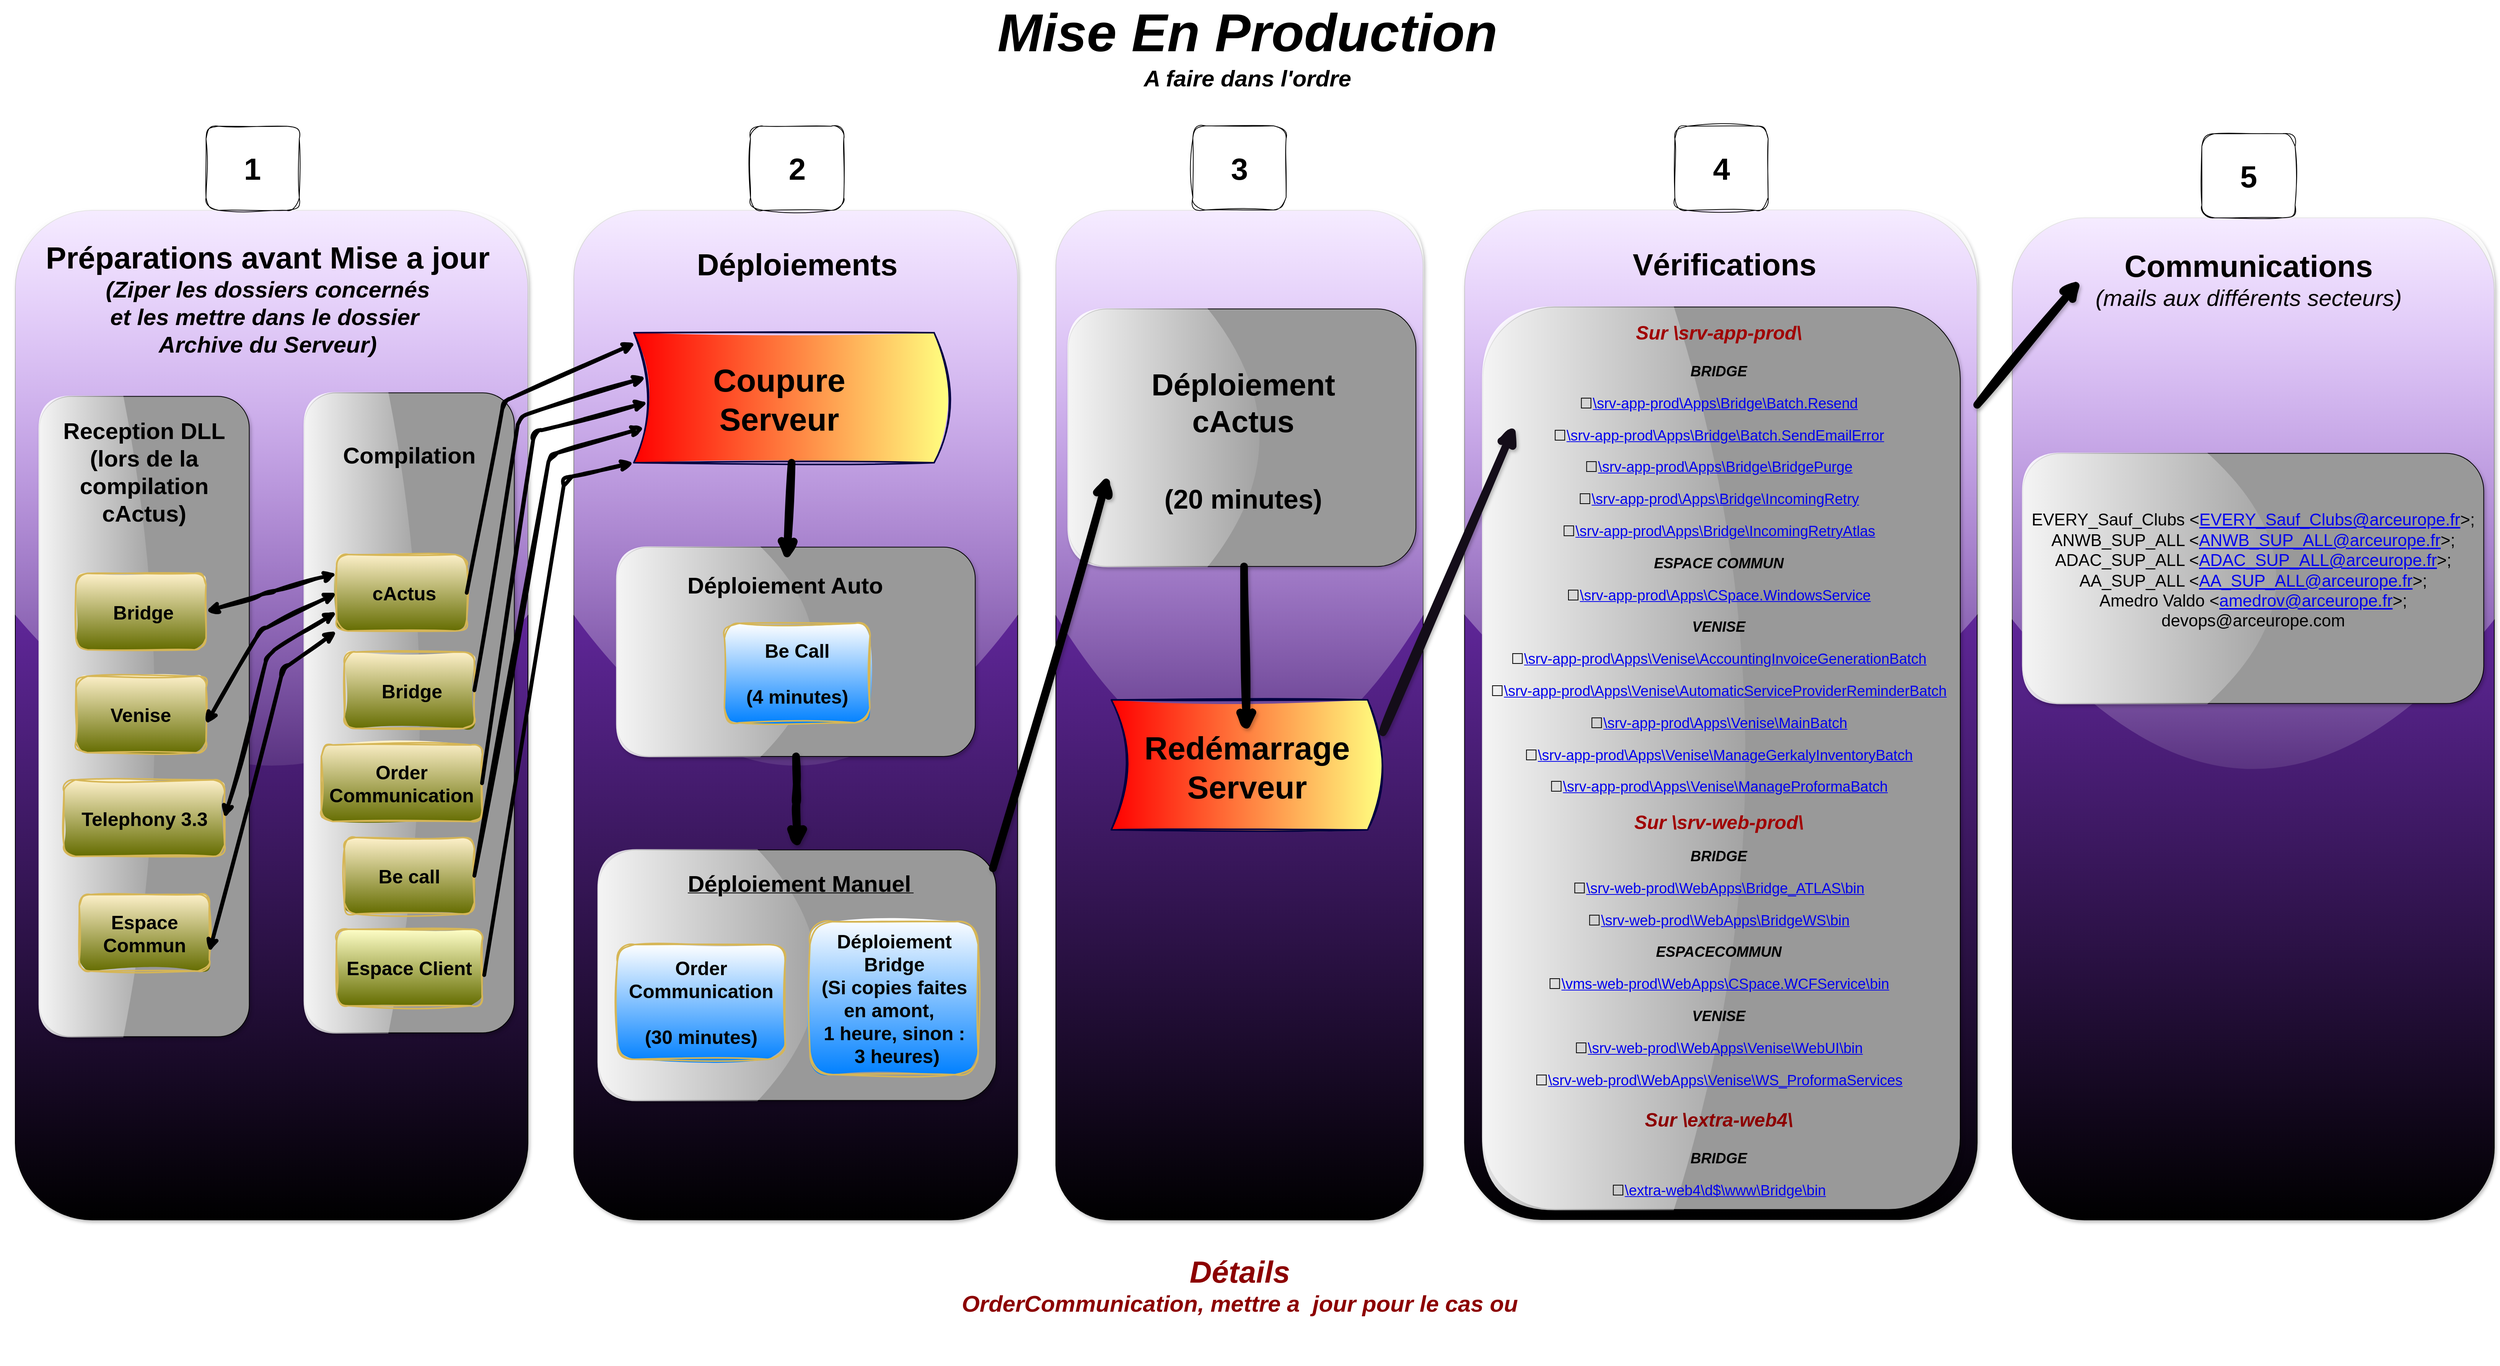 <mxfile version="21.8.0" type="github">
  <diagram name="Page-1" id="7k1aj2y8sR3ZM2Jb246o">
    <mxGraphModel dx="4014" dy="2682" grid="1" gridSize="10" guides="1" tooltips="1" connect="1" arrows="1" fold="1" page="1" pageScale="1" pageWidth="827" pageHeight="1169" background="#ffffff" math="0" shadow="0">
      <root>
        <mxCell id="0" />
        <mxCell id="1" parent="0" />
        <mxCell id="D4PAs6iwr3IipX_CCxTV-12" value="" style="rounded=1;whiteSpace=wrap;html=1;glass=1;shadow=1;fillColor=#9f40ff;fillStyle=auto;gradientColor=default;" parent="1" vertex="1">
          <mxGeometry x="870" y="-120" width="480" height="1320" as="geometry" />
        </mxCell>
        <mxCell id="R8f2JgNvHEQ_gIDhfDC0-46" value="" style="rounded=1;whiteSpace=wrap;html=1;glass=1;shadow=1;fillColor=#9f40ff;fillStyle=auto;gradientColor=default;" parent="1" vertex="1">
          <mxGeometry x="2120" y="-110.23" width="630" height="1310.23" as="geometry" />
        </mxCell>
        <mxCell id="R8f2JgNvHEQ_gIDhfDC0-31" value="" style="rounded=1;whiteSpace=wrap;html=1;glass=1;shadow=1;fillColor=#9f40ff;fillStyle=auto;gradientColor=default;" parent="1" vertex="1">
          <mxGeometry x="240" y="-120" width="580" height="1320" as="geometry" />
        </mxCell>
        <mxCell id="R8f2JgNvHEQ_gIDhfDC0-28" value="" style="rounded=1;whiteSpace=wrap;html=1;glass=1;shadow=1;fillColor=#9f40ff;fillStyle=auto;gradientColor=default;" parent="1" vertex="1">
          <mxGeometry x="-490" y="-120" width="670" height="1320" as="geometry" />
        </mxCell>
        <mxCell id="R8f2JgNvHEQ_gIDhfDC0-17" value="" style="rounded=1;whiteSpace=wrap;html=1;rotation=-90;fillColor=#999999;shadow=1;glass=1;" parent="1" vertex="1">
          <mxGeometry x="368.11" y="620" width="327.52" height="520" as="geometry" />
        </mxCell>
        <mxCell id="R8f2JgNvHEQ_gIDhfDC0-15" value="" style="rounded=1;whiteSpace=wrap;html=1;rotation=-90;fillColor=#999999;shadow=1;glass=1;" parent="1" vertex="1">
          <mxGeometry x="393.64" y="222.99" width="273.55" height="468.35" as="geometry" />
        </mxCell>
        <mxCell id="R8f2JgNvHEQ_gIDhfDC0-8" value="" style="rounded=1;whiteSpace=wrap;html=1;rotation=-90;fillColor=#999999;shadow=1;glass=1;" parent="1" vertex="1">
          <mxGeometry x="-740" y="404.64" width="837.18" height="274.38" as="geometry" />
        </mxCell>
        <mxCell id="R8f2JgNvHEQ_gIDhfDC0-7" value="" style="rounded=1;whiteSpace=wrap;html=1;rotation=-90;fillColor=#999999;shadow=1;glass=1;" parent="1" vertex="1">
          <mxGeometry x="-393.4" y="399.81" width="836.8" height="274.38" as="geometry" />
        </mxCell>
        <mxCell id="wenwSTG3TXSl4FGpa-59-1" value="&lt;div style=&quot;font-size: 25px;&quot;&gt;&lt;font style=&quot;font-size: 25px;&quot;&gt;&lt;b&gt;&amp;nbsp;Bridge&lt;/b&gt;&lt;b&gt;&lt;font style=&quot;font-size: 25px;&quot;&gt;&lt;br&gt;&lt;/font&gt;&lt;/b&gt;&lt;/font&gt;&lt;/div&gt;" style="rounded=1;whiteSpace=wrap;html=1;fillColor=#fff2cc;strokeColor=#d6b656;gradientColor=#646c00;sketch=1;curveFitting=1;jiggle=2;shadow=0;strokeWidth=2;" parent="1" vertex="1">
          <mxGeometry x="-60" y="457.5" width="170" height="100" as="geometry" />
        </mxCell>
        <mxCell id="wenwSTG3TXSl4FGpa-59-3" value="&lt;div style=&quot;font-size: 21px;&quot;&gt;&lt;font size=&quot;1&quot;&gt;&lt;b&gt;&lt;font style=&quot;font-size: 25px;&quot;&gt;&amp;nbsp;cActus&lt;/font&gt;&lt;/b&gt;&lt;/font&gt;&lt;/div&gt;" style="rounded=1;whiteSpace=wrap;html=1;fillColor=#fff2cc;strokeColor=#d6b656;gradientColor=#646c00;sketch=1;curveFitting=1;jiggle=2;shadow=0;strokeWidth=2;" parent="1" vertex="1">
          <mxGeometry x="-70" y="330" width="170" height="100" as="geometry" />
        </mxCell>
        <mxCell id="wenwSTG3TXSl4FGpa-59-4" value="" style="endArrow=classic;html=1;rounded=1;exitX=1;exitY=0.5;exitDx=0;exitDy=0;entryX=0.962;entryY=0.658;entryDx=0;entryDy=0;sketch=1;curveFitting=1;jiggle=2;shadow=0;strokeWidth=5;entryPerimeter=0;" parent="1" source="wenwSTG3TXSl4FGpa-59-1" target="wenwSTG3TXSl4FGpa-59-17" edge="1">
          <mxGeometry width="50" height="50" relative="1" as="geometry">
            <mxPoint x="248.38" y="670" as="sourcePoint" />
            <mxPoint x="186.36" y="574.98" as="targetPoint" />
            <Array as="points">
              <mxPoint x="168.38" y="150" />
            </Array>
          </mxGeometry>
        </mxCell>
        <mxCell id="wenwSTG3TXSl4FGpa-59-5" value="" style="endArrow=classic;html=1;rounded=1;exitX=1;exitY=0.5;exitDx=0;exitDy=0;entryX=0.995;entryY=0.921;entryDx=0;entryDy=0;sketch=1;curveFitting=1;jiggle=2;shadow=0;strokeWidth=5;entryPerimeter=0;" parent="1" source="wenwSTG3TXSl4FGpa-59-3" target="wenwSTG3TXSl4FGpa-59-17" edge="1">
          <mxGeometry width="50" height="50" relative="1" as="geometry">
            <mxPoint x="128.38" y="540" as="sourcePoint" />
            <mxPoint x="187.38" y="595.0" as="targetPoint" />
            <Array as="points">
              <mxPoint x="148.38" y="130" />
            </Array>
          </mxGeometry>
        </mxCell>
        <mxCell id="wenwSTG3TXSl4FGpa-59-7" value="&lt;div style=&quot;font-size: 25px;&quot;&gt;&lt;font style=&quot;font-size: 25px;&quot;&gt;&lt;b&gt;Order Communication&lt;/b&gt; &lt;br&gt;&lt;/font&gt;&lt;/div&gt;" style="rounded=1;whiteSpace=wrap;html=1;fillColor=#fff2cc;strokeColor=#d6b656;gradientColor=#646c00;sketch=1;curveFitting=1;jiggle=2;shadow=0;strokeWidth=2;" parent="1" vertex="1">
          <mxGeometry x="-90" y="579.02" width="210" height="100" as="geometry" />
        </mxCell>
        <mxCell id="wenwSTG3TXSl4FGpa-59-8" value="" style="endArrow=classic;html=1;rounded=1;exitX=1;exitY=0.5;exitDx=0;exitDy=0;entryX=0.956;entryY=0.464;entryDx=0;entryDy=0;sketch=1;curveFitting=1;jiggle=2;shadow=0;strokeWidth=5;entryPerimeter=0;" parent="1" source="wenwSTG3TXSl4FGpa-59-7" target="wenwSTG3TXSl4FGpa-59-17" edge="1">
          <mxGeometry width="50" height="50" relative="1" as="geometry">
            <mxPoint x="48.38" y="650" as="sourcePoint" />
            <mxPoint x="187.38" y="630.0" as="targetPoint" />
            <Array as="points">
              <mxPoint x="188.38" y="170" />
            </Array>
          </mxGeometry>
        </mxCell>
        <mxCell id="wenwSTG3TXSl4FGpa-59-9" value="&lt;div style=&quot;font-size: 25px;&quot;&gt;&lt;font style=&quot;font-size: 25px;&quot;&gt;&lt;b&gt;Be call&lt;/b&gt;&lt;br&gt;&lt;/font&gt;&lt;/div&gt;" style="rounded=1;whiteSpace=wrap;html=1;fillColor=#fff2cc;strokeColor=#d6b656;gradientColor=#646c00;sketch=1;curveFitting=1;jiggle=2;shadow=0;strokeWidth=2;" parent="1" vertex="1">
          <mxGeometry x="-60" y="700" width="170" height="100" as="geometry" />
        </mxCell>
        <mxCell id="wenwSTG3TXSl4FGpa-59-10" value="" style="endArrow=classic;html=1;rounded=1;exitX=1;exitY=0.5;exitDx=0;exitDy=0;entryX=0.967;entryY=0.27;entryDx=0;entryDy=0;sketch=1;curveFitting=1;jiggle=2;shadow=0;strokeWidth=5;entryPerimeter=0;" parent="1" source="wenwSTG3TXSl4FGpa-59-9" target="wenwSTG3TXSl4FGpa-59-17" edge="1">
          <mxGeometry width="50" height="50" relative="1" as="geometry">
            <mxPoint x="48.38" y="700" as="sourcePoint" />
            <mxPoint x="188.4" y="657.02" as="targetPoint" />
            <Array as="points">
              <mxPoint x="208.38" y="200" />
            </Array>
          </mxGeometry>
        </mxCell>
        <mxCell id="wenwSTG3TXSl4FGpa-59-11" value="&lt;div style=&quot;font-size: 21px;&quot;&gt;&lt;font size=&quot;1&quot;&gt;&lt;b style=&quot;font-size: 25px;&quot;&gt;Telephony 3.3&lt;/b&gt;&lt;/font&gt;&lt;/div&gt;" style="rounded=1;whiteSpace=wrap;html=1;fillColor=#fff2cc;strokeColor=#d6b656;gradientColor=#646c00;sketch=1;curveFitting=1;jiggle=2;shadow=0;strokeWidth=2;" parent="1" vertex="1">
          <mxGeometry x="-426.41" y="624.64" width="210" height="100" as="geometry" />
        </mxCell>
        <mxCell id="wenwSTG3TXSl4FGpa-59-13" value="" style="endArrow=classic;startArrow=classic;html=1;rounded=1;exitX=0;exitY=0.75;exitDx=0;exitDy=0;entryX=1;entryY=0.5;entryDx=0;entryDy=0;sketch=1;curveFitting=1;jiggle=2;shadow=0;strokeWidth=5;" parent="1" source="wenwSTG3TXSl4FGpa-59-3" target="wenwSTG3TXSl4FGpa-59-11" edge="1">
          <mxGeometry width="50" height="50" relative="1" as="geometry">
            <mxPoint x="430" y="600" as="sourcePoint" />
            <mxPoint x="480" y="550" as="targetPoint" />
            <Array as="points">
              <mxPoint x="-160" y="460" />
            </Array>
          </mxGeometry>
        </mxCell>
        <mxCell id="wenwSTG3TXSl4FGpa-59-14" value="&lt;div style=&quot;font-size: 21px;&quot;&gt;&lt;font size=&quot;1&quot;&gt;&lt;b style=&quot;font-size: 25px;&quot;&gt;Venise&lt;/b&gt;&lt;/font&gt;&lt;/div&gt;" style="rounded=1;whiteSpace=wrap;html=1;fillColor=#fff2cc;strokeColor=#d6b656;gradientColor=#646c00;sketch=1;curveFitting=1;jiggle=2;shadow=0;strokeWidth=2;" parent="1" vertex="1">
          <mxGeometry x="-410.71" y="489.14" width="170" height="100" as="geometry" />
        </mxCell>
        <mxCell id="wenwSTG3TXSl4FGpa-59-17" value="" style="shape=dataStorage;whiteSpace=wrap;html=1;fixedSize=1;rotation=-180;gradientColor=#ff0000;fillColor=#ffff80;gradientDirection=east;sketch=1;curveFitting=1;jiggle=2;shadow=0;strokeWidth=2;strokeColor=#000040;rounded=1;" parent="1" vertex="1">
          <mxGeometry x="318.38" y="40" width="412.5" height="170" as="geometry" />
        </mxCell>
        <mxCell id="wenwSTG3TXSl4FGpa-59-18" value="&lt;font style=&quot;font-size: 42px;&quot;&gt;&lt;br&gt;&lt;b&gt;&lt;font style=&quot;font-size: 42px;&quot;&gt;Coupure Serveur&lt;/font&gt;&lt;/b&gt;&lt;br&gt;&lt;br&gt;&lt;/font&gt;" style="text;html=1;strokeColor=none;fillColor=none;align=center;verticalAlign=middle;whiteSpace=wrap;rounded=1;" parent="1" vertex="1">
          <mxGeometry x="418.38" y="85" width="180.62" height="85" as="geometry" />
        </mxCell>
        <mxCell id="R8f2JgNvHEQ_gIDhfDC0-3" value="&lt;font size=&quot;1&quot;&gt;&lt;b style=&quot;font-size: 30px;&quot;&gt;Compilation&lt;/b&gt;&lt;/font&gt;" style="text;html=1;strokeColor=none;fillColor=none;align=center;verticalAlign=middle;whiteSpace=wrap;rounded=1;" parent="1" vertex="1">
          <mxGeometry x="-90" y="170" width="230" height="60" as="geometry" />
        </mxCell>
        <mxCell id="R8f2JgNvHEQ_gIDhfDC0-9" value="&lt;font style=&quot;font-size: 30px;&quot;&gt;&lt;b&gt;Reception DLL (lors de la compilation cActus)&lt;/b&gt;&lt;font style=&quot;font-size: 30px;&quot;&gt;&lt;b&gt;&lt;br&gt;&lt;/b&gt;&lt;/font&gt;&lt;/font&gt;" style="text;html=1;strokeColor=none;fillColor=none;align=center;verticalAlign=middle;whiteSpace=wrap;rounded=1;" parent="1" vertex="1">
          <mxGeometry x="-430.71" y="154.64" width="218.59" height="135" as="geometry" />
        </mxCell>
        <mxCell id="R8f2JgNvHEQ_gIDhfDC0-10" value="" style="endArrow=classic;startArrow=classic;html=1;rounded=1;entryX=0.998;entryY=0.627;entryDx=0;entryDy=0;sketch=1;curveFitting=1;jiggle=2;shadow=0;strokeWidth=5;entryPerimeter=0;exitX=0;exitY=0.5;exitDx=0;exitDy=0;" parent="1" source="wenwSTG3TXSl4FGpa-59-3" target="wenwSTG3TXSl4FGpa-59-14" edge="1">
          <mxGeometry width="50" height="50" relative="1" as="geometry">
            <mxPoint x="-50" y="580" as="sourcePoint" />
            <mxPoint x="-320" y="680" as="targetPoint" />
            <Array as="points">
              <mxPoint x="-170" y="430" />
            </Array>
          </mxGeometry>
        </mxCell>
        <mxCell id="R8f2JgNvHEQ_gIDhfDC0-12" value="&lt;div style=&quot;font-size: 25px;&quot;&gt;&lt;font style=&quot;font-size: 25px;&quot;&gt;&lt;b&gt;&lt;font style=&quot;font-size: 25px;&quot;&gt;Espace Client &lt;/font&gt;&lt;/b&gt;&lt;br&gt;&lt;/font&gt;&lt;/div&gt;" style="rounded=1;whiteSpace=wrap;html=1;fillColor=#ffffc8;strokeColor=#d6b656;gradientColor=#646c00;sketch=1;curveFitting=1;jiggle=2;shadow=0;strokeWidth=2;" parent="1" vertex="1">
          <mxGeometry x="-70" y="820" width="190" height="100" as="geometry" />
        </mxCell>
        <mxCell id="R8f2JgNvHEQ_gIDhfDC0-13" value="" style="endArrow=classic;html=1;rounded=1;exitX=1.015;exitY=0.599;exitDx=0;exitDy=0;entryX=1;entryY=0;entryDx=0;entryDy=0;sketch=1;curveFitting=1;jiggle=2;shadow=0;strokeWidth=5;exitPerimeter=0;" parent="1" source="R8f2JgNvHEQ_gIDhfDC0-12" target="wenwSTG3TXSl4FGpa-59-17" edge="1">
          <mxGeometry width="50" height="50" relative="1" as="geometry">
            <mxPoint x="48.38" y="760" as="sourcePoint" />
            <mxPoint x="186.38" y="688" as="targetPoint" />
            <Array as="points">
              <mxPoint x="228.38" y="230" />
            </Array>
          </mxGeometry>
        </mxCell>
        <mxCell id="D4PAs6iwr3IipX_CCxTV-26" style="edgeStyle=orthogonalEdgeStyle;orthogonalLoop=1;jettySize=auto;html=1;exitX=0;exitY=0.5;exitDx=0;exitDy=0;strokeWidth=10;curved=1;sketch=1;curveFitting=1;jiggle=2;shadow=1;" parent="1" source="R8f2JgNvHEQ_gIDhfDC0-15" target="R8f2JgNvHEQ_gIDhfDC0-17" edge="1">
          <mxGeometry relative="1" as="geometry" />
        </mxCell>
        <mxCell id="R8f2JgNvHEQ_gIDhfDC0-16" value="&lt;font size=&quot;1&quot;&gt;&lt;b style=&quot;font-size: 30px;&quot;&gt;Déploiement Auto&lt;/b&gt;&lt;/font&gt;&amp;nbsp; " style="text;html=1;strokeColor=none;fillColor=none;align=center;verticalAlign=middle;whiteSpace=wrap;rounded=1;" parent="1" vertex="1">
          <mxGeometry x="363.32" y="339.81" width="309.56" height="60" as="geometry" />
        </mxCell>
        <mxCell id="R8f2JgNvHEQ_gIDhfDC0-18" value="&lt;u&gt;&lt;font size=&quot;1&quot;&gt;&lt;b style=&quot;font-size: 30px;&quot;&gt;Déploiement Manuel&lt;/b&gt;&lt;/font&gt;&amp;nbsp; &lt;/u&gt;" style="text;html=1;strokeColor=none;fillColor=none;align=center;verticalAlign=middle;whiteSpace=wrap;rounded=1;" parent="1" vertex="1">
          <mxGeometry x="368.11" y="730" width="337.09" height="60" as="geometry" />
        </mxCell>
        <mxCell id="R8f2JgNvHEQ_gIDhfDC0-21" value="&lt;div style=&quot;font-size: 25px;&quot;&gt;&lt;font style=&quot;font-size: 25px;&quot;&gt;&lt;b&gt;Déploiement Bridge&lt;/b&gt;&lt;/font&gt;&lt;/div&gt;&lt;div style=&quot;font-size: 25px;&quot;&gt;&lt;font style=&quot;font-size: 25px;&quot;&gt;&lt;b&gt;(Si copies faites en amont,&amp;nbsp;&amp;nbsp;&lt;/b&gt;&lt;/font&gt;&lt;/div&gt;&lt;div style=&quot;font-size: 25px;&quot;&gt;&lt;font style=&quot;font-size: 25px;&quot;&gt;&lt;b&gt;1 heure, sinon :&lt;/b&gt;&lt;/font&gt;&lt;/div&gt;&lt;div style=&quot;font-size: 25px;&quot;&gt;&lt;font style=&quot;font-size: 25px;&quot;&gt;&lt;b&gt;&amp;nbsp;3 heures)&lt;br&gt;&lt;/b&gt;&lt;/font&gt;&lt;/div&gt;" style="rounded=1;whiteSpace=wrap;html=1;fillColor=#0080ff;strokeColor=#d6b656;gradientColor=#ffffff;sketch=1;curveFitting=1;jiggle=2;shadow=0;strokeWidth=2;fillStyle=solid;gradientDirection=north;" parent="1" vertex="1">
          <mxGeometry x="548.6" y="810" width="219.78" height="200" as="geometry" />
        </mxCell>
        <mxCell id="R8f2JgNvHEQ_gIDhfDC0-23" value="&lt;div style=&quot;font-size: 25px;&quot;&gt;&lt;font style=&quot;font-size: 25px;&quot;&gt;&lt;b&gt;Order&lt;/b&gt;&lt;/font&gt;&lt;/div&gt;&lt;div style=&quot;font-size: 25px;&quot;&gt;&lt;font style=&quot;font-size: 25px;&quot;&gt;&lt;b&gt;Communication&lt;/b&gt;&lt;/font&gt;&lt;/div&gt;&lt;div style=&quot;font-size: 25px;&quot;&gt;&lt;font style=&quot;font-size: 25px;&quot;&gt;&lt;b&gt;&lt;br&gt;&lt;/b&gt;&lt;b&gt;&lt;font style=&quot;font-size: 25px;&quot;&gt; &lt;/font&gt;&lt;/b&gt;&lt;/font&gt;&lt;/div&gt;&lt;div style=&quot;font-size: 25px;&quot;&gt;&lt;font style=&quot;font-size: 25px;&quot;&gt;&lt;b&gt;&lt;font style=&quot;font-size: 25px;&quot;&gt;(30 minutes)&lt;/font&gt;&lt;/b&gt;&lt;/font&gt;&lt;/div&gt;" style="rounded=1;whiteSpace=wrap;html=1;fillColor=#0080ff;strokeColor=#d6b656;gradientColor=#ffffff;sketch=1;curveFitting=1;jiggle=2;shadow=0;strokeWidth=2;fillStyle=solid;gradientDirection=north;" parent="1" vertex="1">
          <mxGeometry x="296.86" y="840" width="219.22" height="150" as="geometry" />
        </mxCell>
        <mxCell id="R8f2JgNvHEQ_gIDhfDC0-24" value="&lt;div style=&quot;font-size: 25px;&quot;&gt;&lt;font style=&quot;font-size: 25px;&quot;&gt;&lt;b&gt;Be Call&lt;/b&gt;&lt;/font&gt;&lt;/div&gt;&lt;div style=&quot;font-size: 25px;&quot;&gt;&lt;font style=&quot;font-size: 25px;&quot;&gt;&lt;b&gt;&lt;br&gt;&lt;/b&gt;&lt;b&gt;&lt;font style=&quot;font-size: 25px;&quot;&gt; &lt;/font&gt;&lt;/b&gt;&lt;/font&gt;&lt;/div&gt;&lt;div style=&quot;font-size: 25px;&quot;&gt;&lt;font style=&quot;font-size: 25px;&quot;&gt;&lt;b&gt;&lt;font style=&quot;font-size: 25px;&quot;&gt;(4 minutes)&lt;/font&gt;&lt;/b&gt;&lt;/font&gt;&lt;/div&gt;" style="rounded=1;whiteSpace=wrap;html=1;fillColor=#0080ff;strokeColor=#d6b656;gradientColor=#ffffff;sketch=1;curveFitting=1;jiggle=2;shadow=0;strokeWidth=2;fillStyle=solid;gradientDirection=north;" parent="1" vertex="1">
          <mxGeometry x="436.87" y="420" width="190" height="130" as="geometry" />
        </mxCell>
        <mxCell id="R8f2JgNvHEQ_gIDhfDC0-29" value="&lt;div&gt;&lt;b&gt;&lt;font style=&quot;font-size: 40px;&quot;&gt;Préparations avant Mise a jour&lt;/font&gt;&lt;/b&gt;&lt;/div&gt;&lt;div style=&quot;font-size: 30px;&quot;&gt;&lt;i&gt;&lt;font style=&quot;font-size: 30px;&quot;&gt;&lt;b&gt;&lt;font style=&quot;font-size: 30px;&quot;&gt;(Ziper les dossiers concernés&lt;/font&gt;&lt;/b&gt;&lt;/font&gt;&lt;/i&gt;&lt;/div&gt;&lt;div style=&quot;font-size: 30px;&quot;&gt;&lt;i&gt;&lt;font style=&quot;font-size: 30px;&quot;&gt;&lt;b&gt;&lt;font style=&quot;font-size: 30px;&quot;&gt;et les mettre dans le dossier&amp;nbsp;&lt;/font&gt;&lt;/b&gt;&lt;/font&gt;&lt;/i&gt;&lt;/div&gt;&lt;div style=&quot;font-size: 30px;&quot;&gt;&lt;i&gt;&lt;font style=&quot;font-size: 30px;&quot;&gt;&lt;b&gt;&lt;font style=&quot;font-size: 30px;&quot;&gt;Archive du Serveur)&lt;/font&gt;&lt;font style=&quot;font-size: 30px;&quot;&gt;&lt;br&gt;&lt;/font&gt;&lt;/b&gt;&lt;/font&gt;&lt;/i&gt;&lt;/div&gt;" style="text;html=1;strokeColor=none;fillColor=none;align=center;verticalAlign=middle;whiteSpace=wrap;rounded=1;" parent="1" vertex="1">
          <mxGeometry x="-510" y="-90" width="700" height="170" as="geometry" />
        </mxCell>
        <mxCell id="R8f2JgNvHEQ_gIDhfDC0-32" value="&lt;div&gt;&lt;b&gt;&lt;font style=&quot;font-size: 40px;&quot;&gt;Déploiements&lt;/font&gt;&lt;/b&gt;&lt;/div&gt;" style="text;html=1;strokeColor=none;fillColor=none;align=center;verticalAlign=middle;whiteSpace=wrap;rounded=1;" parent="1" vertex="1">
          <mxGeometry x="296.86" y="-80" width="470" height="60" as="geometry" />
        </mxCell>
        <mxCell id="R8f2JgNvHEQ_gIDhfDC0-34" value="" style="rounded=1;whiteSpace=wrap;html=1;glass=1;shadow=1;fillColor=#9f40ff;fillStyle=auto;gradientColor=default;" parent="1" vertex="1">
          <mxGeometry x="1404.16" y="-120.5" width="670" height="1320" as="geometry" />
        </mxCell>
        <mxCell id="R8f2JgNvHEQ_gIDhfDC0-35" value="&lt;div&gt;&lt;b&gt;&lt;font style=&quot;font-size: 40px;&quot;&gt;Vérifications&lt;/font&gt;&lt;/b&gt;&lt;/div&gt;" style="text;html=1;strokeColor=none;fillColor=none;align=center;verticalAlign=middle;whiteSpace=wrap;rounded=1;" parent="1" vertex="1">
          <mxGeometry x="1560" y="-120" width="367.5" height="140" as="geometry" />
        </mxCell>
        <mxCell id="R8f2JgNvHEQ_gIDhfDC0-37" value="" style="rounded=1;whiteSpace=wrap;html=1;rotation=-90;fillColor=#999999;shadow=1;glass=1;" parent="1" vertex="1">
          <mxGeometry x="1150" y="284.31" width="1180" height="624.08" as="geometry" />
        </mxCell>
        <mxCell id="R8f2JgNvHEQ_gIDhfDC0-36" value="&lt;p align=&quot;center&quot; style=&quot;font-size: 25px;&quot;&gt;&lt;font color=&quot;#a00000&quot;&gt;&lt;b&gt;&lt;font style=&quot;font-size: 25px;&quot;&gt;&lt;i&gt;&lt;font style=&quot;font-size: 25px;&quot;&gt;Sur \\srv-app-prod\&lt;/font&gt;&lt;/i&gt;&lt;/font&gt;&lt;/b&gt;&lt;/font&gt;&lt;/p&gt;&lt;p align=&quot;center&quot; style=&quot;font-size: 19px;&quot;&gt;&lt;b&gt;&lt;font style=&quot;font-size: 19px;&quot;&gt;&lt;span lang=&quot;EN-GB&quot;&gt;&lt;i&gt;BRIDGE&lt;/i&gt;&lt;/span&gt;&lt;/font&gt;&lt;/b&gt;&lt;/p&gt;&lt;p align=&quot;center&quot; style=&quot;font-size: 19px;&quot;&gt;&lt;font style=&quot;font-size: 19px;&quot;&gt;&lt;font style=&quot;font-size: 19px;&quot;&gt;&lt;span lang=&quot;EN-GB&quot;&gt;&lt;span lang=&quot;FR&quot;&gt;☐&lt;/span&gt;&lt;/span&gt;&lt;a&gt;&lt;span lang=&quot;EN-GB&quot;&gt;\\srv-app-prod\Apps\Bridge\Batch.Resend&lt;/span&gt;&lt;/a&gt;&lt;/font&gt;&lt;/font&gt;&lt;/p&gt;&lt;p align=&quot;center&quot; style=&quot;font-size: 19px;&quot;&gt;&lt;font style=&quot;font-size: 19px;&quot;&gt;&lt;font style=&quot;font-size: 19px;&quot;&gt;&lt;span lang=&quot;EN-GB&quot;&gt;&lt;span lang=&quot;FR&quot;&gt;☐&lt;/span&gt;&lt;/span&gt;&lt;a&gt;&lt;span lang=&quot;EN-GB&quot;&gt;\\srv-app-prod\Apps\Bridge\Batch.SendEmailError&lt;/span&gt;&lt;/a&gt;&lt;/font&gt;&lt;/font&gt;&lt;/p&gt;&lt;p align=&quot;center&quot; style=&quot;font-size: 19px;&quot;&gt;&lt;font style=&quot;font-size: 19px;&quot;&gt;&lt;font style=&quot;font-size: 19px;&quot;&gt;&lt;span lang=&quot;EN-GB&quot;&gt;&lt;span lang=&quot;FR&quot;&gt;☐&lt;/span&gt;&lt;/span&gt;&lt;a&gt;&lt;span lang=&quot;EN-GB&quot;&gt;\\srv-app-prod\Apps\Bridge\BridgePurge&lt;/span&gt;&lt;/a&gt;&lt;/font&gt;&lt;/font&gt;&lt;/p&gt;&lt;p align=&quot;center&quot; style=&quot;font-size: 19px;&quot;&gt;&lt;font style=&quot;font-size: 19px;&quot;&gt;&lt;font style=&quot;font-size: 19px;&quot;&gt;&lt;span lang=&quot;EN-GB&quot;&gt;&lt;span lang=&quot;FR&quot;&gt;☐&lt;/span&gt;&lt;/span&gt;&lt;a&gt;&lt;span lang=&quot;EN-GB&quot;&gt;\\srv-app-prod\Apps\Bridge\IncomingRetry&lt;/span&gt;&lt;/a&gt;&lt;/font&gt;&lt;/font&gt;&lt;/p&gt;&lt;p align=&quot;center&quot; style=&quot;font-size: 19px;&quot;&gt;&lt;font style=&quot;font-size: 19px;&quot;&gt;&lt;font style=&quot;font-size: 19px;&quot;&gt;&lt;span lang=&quot;EN-GB&quot;&gt;&lt;span lang=&quot;FR&quot;&gt;☐&lt;/span&gt;&lt;/span&gt;&lt;a&gt;&lt;span lang=&quot;EN-GB&quot;&gt;\\srv-app-prod\Apps\Bridge\IncomingRetryAtlas&lt;/span&gt;&lt;/a&gt;&lt;/font&gt;&lt;/font&gt;&lt;/p&gt;&lt;p align=&quot;center&quot; style=&quot;font-size: 19px;&quot;&gt;&lt;b&gt;&lt;font style=&quot;font-size: 19px;&quot;&gt;&lt;font style=&quot;font-size: 19px;&quot;&gt;&lt;span lang=&quot;EN-GB&quot;&gt;&lt;i&gt;ESPACE COMMUN&lt;/i&gt;&lt;/span&gt;&lt;/font&gt;&lt;/font&gt;&lt;/b&gt;&lt;/p&gt;&lt;p align=&quot;center&quot; style=&quot;font-size: 19px;&quot;&gt;&lt;font style=&quot;font-size: 19px;&quot;&gt;&lt;font style=&quot;font-size: 19px;&quot;&gt;&lt;span lang=&quot;EN-GB&quot;&gt;&lt;span lang=&quot;FR&quot;&gt;☐&lt;/span&gt;&lt;/span&gt;&lt;a&gt;&lt;span lang=&quot;EN-GB&quot;&gt;\\srv-app-prod\Apps\CSpace.WindowsService&lt;/span&gt;&lt;/a&gt;&lt;/font&gt;&lt;/font&gt;&lt;/p&gt;&lt;p align=&quot;center&quot; style=&quot;font-size: 19px;&quot;&gt;&lt;font style=&quot;font-size: 19px;&quot;&gt;&lt;span lang=&quot;EN-GB&quot;&gt;&lt;i&gt;&lt;b&gt;VENISE&lt;/b&gt;&lt;/i&gt;&lt;/span&gt;&lt;/font&gt;&lt;/p&gt;&lt;p align=&quot;center&quot; style=&quot;font-size: 19px;&quot;&gt;&lt;font style=&quot;font-size: 19px;&quot;&gt;&lt;font style=&quot;font-size: 19px;&quot;&gt;&lt;span lang=&quot;EN-GB&quot;&gt;&lt;span lang=&quot;FR&quot;&gt;☐&lt;/span&gt;&lt;/span&gt;&lt;a&gt;&lt;span lang=&quot;EN-GB&quot;&gt;\\srv-app-prod\Apps\Venise\AccountingInvoiceGenerationBatch&lt;/span&gt;&lt;/a&gt;&lt;/font&gt;&lt;/font&gt;&lt;/p&gt;&lt;p align=&quot;center&quot; style=&quot;font-size: 19px;&quot;&gt;&lt;font style=&quot;font-size: 19px;&quot;&gt;&lt;font style=&quot;font-size: 19px;&quot;&gt;&lt;span lang=&quot;EN-GB&quot;&gt;&lt;span lang=&quot;FR&quot;&gt;☐&lt;/span&gt;&lt;/span&gt;&lt;a&gt;&lt;span lang=&quot;EN-GB&quot;&gt;\\srv-app-prod\Apps\Venise\AutomaticServiceProviderReminderBatch&lt;/span&gt;&lt;/a&gt;&lt;/font&gt;&lt;/font&gt;&lt;/p&gt;&lt;p align=&quot;center&quot; style=&quot;font-size: 19px;&quot;&gt;&lt;font style=&quot;font-size: 19px;&quot;&gt;&lt;font style=&quot;font-size: 19px;&quot;&gt;&lt;span lang=&quot;EN-GB&quot;&gt;&lt;span lang=&quot;FR&quot;&gt;☐&lt;/span&gt;&lt;/span&gt;&lt;a&gt;&lt;span lang=&quot;EN-GB&quot;&gt;\\srv-app-prod\Apps\Venise\MainBatch&lt;/span&gt;&lt;/a&gt;&lt;/font&gt;&lt;/font&gt;&lt;/p&gt;&lt;p align=&quot;center&quot; style=&quot;font-size: 19px;&quot;&gt;&lt;font style=&quot;font-size: 19px;&quot;&gt;&lt;font style=&quot;font-size: 19px;&quot;&gt;&lt;span lang=&quot;EN-GB&quot;&gt;&lt;span lang=&quot;FR&quot;&gt;☐&lt;/span&gt;&lt;/span&gt;&lt;a&gt;&lt;span lang=&quot;EN-GB&quot;&gt;\\srv-app-prod\Apps\Venise\ManageGerkalyInventoryBatch&lt;/span&gt;&lt;/a&gt;&lt;/font&gt;&lt;/font&gt;&lt;/p&gt;&lt;p align=&quot;center&quot; style=&quot;font-size: 19px;&quot;&gt;&lt;font style=&quot;font-size: 19px;&quot;&gt;&lt;font style=&quot;font-size: 19px;&quot;&gt;&lt;span lang=&quot;EN-GB&quot;&gt;&lt;span lang=&quot;FR&quot;&gt;☐&lt;/span&gt;&lt;/span&gt;&lt;a&gt;&lt;span lang=&quot;EN-GB&quot;&gt;\\srv-app-prod\Apps\Venise\ManageProformaBatch&lt;/span&gt;&lt;/a&gt;&lt;/font&gt;&lt;/font&gt;&lt;/p&gt;&lt;p align=&quot;center&quot; style=&quot;font-size: 19px;&quot;&gt;&lt;font color=&quot;#a00000&quot;&gt;&lt;b&gt;&lt;font size=&quot;1&quot;&gt;&lt;i&gt;&lt;font&gt;&lt;font&gt;&lt;span style=&quot;font-size: 25px;&quot; lang=&quot;EN-GB&quot;&gt;Sur \\srv-web-prod\&lt;/span&gt;&lt;/font&gt;&lt;/font&gt;&lt;/i&gt;&lt;/font&gt;&lt;/b&gt;&lt;/font&gt;&lt;/p&gt;&lt;p align=&quot;center&quot; style=&quot;font-size: 19px;&quot;&gt;&lt;font style=&quot;font-size: 19px;&quot;&gt;&lt;span lang=&quot;EN-GB&quot;&gt;&lt;i&gt;&lt;b&gt;BRIDGE&lt;/b&gt;&lt;/i&gt;&lt;/span&gt;&lt;/font&gt;&lt;/p&gt;&lt;p align=&quot;center&quot; style=&quot;font-size: 19px;&quot;&gt;&lt;font style=&quot;font-size: 19px;&quot;&gt;&lt;font style=&quot;font-size: 19px;&quot;&gt;&lt;span lang=&quot;EN-GB&quot;&gt;&lt;span lang=&quot;FR&quot;&gt;☐&lt;/span&gt;&lt;/span&gt;&lt;a&gt;&lt;span lang=&quot;EN-GB&quot;&gt;\\srv-web-prod\WebApps\Bridge_ATLAS\bin&lt;/span&gt;&lt;/a&gt;&lt;/font&gt;&lt;/font&gt;&lt;/p&gt;&lt;p align=&quot;center&quot; style=&quot;font-size: 19px;&quot;&gt;&lt;font style=&quot;font-size: 19px;&quot;&gt;&lt;font style=&quot;font-size: 19px;&quot;&gt;&lt;span lang=&quot;EN-GB&quot;&gt;&lt;span lang=&quot;FR&quot;&gt;☐&lt;/span&gt;&lt;/span&gt;&lt;a&gt;&lt;span lang=&quot;EN-GB&quot;&gt;\\srv-web-prod\WebApps\BridgeWS\bin&lt;/span&gt;&lt;/a&gt;&lt;/font&gt;&lt;/font&gt;&lt;/p&gt;&lt;p align=&quot;center&quot; style=&quot;font-size: 19px;&quot;&gt;&lt;b&gt;&lt;font style=&quot;font-size: 19px;&quot;&gt;&lt;font style=&quot;font-size: 19px;&quot;&gt;&lt;span lang=&quot;EN-GB&quot;&gt;&lt;i&gt;ESPACECOMMUN&lt;/i&gt;&lt;/span&gt;&lt;/font&gt;&lt;/font&gt;&lt;/b&gt;&lt;/p&gt;&lt;p align=&quot;center&quot; style=&quot;font-size: 19px;&quot;&gt;&lt;font style=&quot;font-size: 19px;&quot;&gt;&lt;font style=&quot;font-size: 19px;&quot;&gt;&lt;span lang=&quot;EN-GB&quot;&gt;&lt;span lang=&quot;FR&quot;&gt;☐&lt;/span&gt;&lt;/span&gt;&lt;a&gt;&lt;span lang=&quot;EN-GB&quot;&gt;\\vms-web-prod\WebApps\CSpace.WCFService\bin&lt;/span&gt;&lt;/a&gt;&lt;/font&gt;&lt;/font&gt;&lt;/p&gt;&lt;p align=&quot;center&quot; style=&quot;font-size: 19px;&quot;&gt;&lt;b&gt;&lt;font style=&quot;font-size: 19px;&quot;&gt;&lt;span lang=&quot;EN-GB&quot;&gt;&lt;i&gt;VENISE&lt;/i&gt;&lt;/span&gt;&lt;/font&gt;&lt;/b&gt;&lt;/p&gt;&lt;p align=&quot;center&quot; style=&quot;font-size: 19px;&quot;&gt;&lt;font style=&quot;font-size: 19px;&quot;&gt;&lt;font style=&quot;font-size: 19px;&quot;&gt;&lt;span lang=&quot;EN-GB&quot;&gt;&lt;span lang=&quot;FR&quot;&gt;☐&lt;/span&gt;&lt;/span&gt;&lt;a&gt;&lt;span lang=&quot;EN-GB&quot;&gt;\\srv-web-prod\WebApps\Venise\WebUI\bin&lt;/span&gt;&lt;/a&gt;&lt;/font&gt;&lt;/font&gt;&lt;/p&gt;&lt;p align=&quot;center&quot; style=&quot;font-size: 19px;&quot;&gt;&lt;font style=&quot;font-size: 19px;&quot;&gt;&lt;font style=&quot;font-size: 19px;&quot;&gt;&lt;span lang=&quot;EN-GB&quot;&gt;&lt;span lang=&quot;FR&quot;&gt;☐&lt;/span&gt;&lt;/span&gt;&lt;a&gt;&lt;span lang=&quot;EN-GB&quot;&gt;\\srv-web-prod\WebApps\Venise\WS_ProformaServices&lt;/span&gt;&lt;/a&gt;&lt;/font&gt;&lt;/font&gt;&lt;/p&gt;&lt;p align=&quot;center&quot; style=&quot;font-size: 25px;&quot;&gt;&lt;b&gt;&lt;font color=&quot;#8c0000&quot; style=&quot;font-size: 25px;&quot;&gt;&lt;font style=&quot;font-size: 25px;&quot;&gt;&lt;span lang=&quot;EN-GB&quot;&gt;&lt;i&gt;Sur \\extra-web4\&lt;/i&gt;&lt;/span&gt;&lt;/font&gt;&lt;/font&gt;&lt;/b&gt;&lt;/p&gt;&lt;p align=&quot;center&quot; style=&quot;font-size: 19px;&quot;&gt;&lt;font style=&quot;font-size: 19px;&quot;&gt;&lt;span lang=&quot;EN-GB&quot;&gt;&lt;i&gt;&lt;b&gt;BRIDGE&lt;/b&gt;&lt;/i&gt;&lt;/span&gt;&lt;/font&gt;&lt;/p&gt;&lt;p align=&quot;center&quot; style=&quot;font-size: 19px;&quot;&gt;&lt;font style=&quot;font-size: 19px;&quot;&gt;&lt;font style=&quot;font-size: 19px;&quot;&gt;&lt;span lang=&quot;EN-GB&quot;&gt;&lt;span lang=&quot;FR&quot;&gt;☐&lt;/span&gt;&lt;/span&gt;&lt;a&gt;&lt;span lang=&quot;EN-GB&quot;&gt;\\extra-web4\d$\www\Bridge\bin&lt;/span&gt;&lt;/a&gt;&lt;/font&gt;&lt;/font&gt;&lt;/p&gt;" style="text;html=1;strokeColor=none;fillColor=none;align=center;verticalAlign=middle;whiteSpace=wrap;rounded=1;" parent="1" vertex="1">
          <mxGeometry x="1429.16" y="154.64" width="615" height="883.42" as="geometry" />
        </mxCell>
        <mxCell id="R8f2JgNvHEQ_gIDhfDC0-40" value="" style="endArrow=classic;html=1;strokeWidth=10;exitX=0;exitY=0.75;exitDx=0;exitDy=0;sketch=1;curveFitting=1;jiggle=2;shadow=1;fillColor=#76608a;strokeColor=#140D19;curved=1;entryX=0.067;entryY=0.006;entryDx=0;entryDy=0;entryPerimeter=0;" parent="1" source="R8f2JgNvHEQ_gIDhfDC0-41" target="R8f2JgNvHEQ_gIDhfDC0-36" edge="1">
          <mxGeometry width="50" height="50" relative="1" as="geometry">
            <mxPoint x="980" y="825" as="sourcePoint" />
            <mxPoint x="1140" y="761" as="targetPoint" />
          </mxGeometry>
        </mxCell>
        <mxCell id="R8f2JgNvHEQ_gIDhfDC0-41" value="" style="shape=dataStorage;whiteSpace=wrap;html=1;fixedSize=1;rotation=-180;gradientColor=#ff0000;fillColor=#ffff80;gradientDirection=east;shadow=0;strokeWidth=2;strokeColor=#000040;sketch=1;curveFitting=1;jiggle=2;rounded=1;" parent="1" vertex="1">
          <mxGeometry x="942.5" y="520" width="355" height="170" as="geometry" />
        </mxCell>
        <mxCell id="R8f2JgNvHEQ_gIDhfDC0-45" value="&lt;div&gt;&lt;b&gt;&lt;font style=&quot;font-size: 40px;&quot;&gt;Communications&lt;/font&gt;&lt;/b&gt;&lt;/div&gt;&lt;font size=&quot;1&quot;&gt;&lt;i style=&quot;font-size: 30px;&quot;&gt;(mails aux différents secteurs)&lt;/i&gt;&lt;/font&gt;" style="text;html=1;strokeColor=none;fillColor=none;align=center;verticalAlign=middle;whiteSpace=wrap;rounded=1;" parent="1" vertex="1">
          <mxGeometry x="2210" y="-100.0" width="437.5" height="140" as="geometry" />
        </mxCell>
        <mxCell id="R8f2JgNvHEQ_gIDhfDC0-49" value="" style="rounded=1;whiteSpace=wrap;html=1;rotation=-90;fillColor=#999999;shadow=1;glass=1;" parent="1" vertex="1">
          <mxGeometry x="2271.48" y="60" width="327.04" height="602.45" as="geometry" />
        </mxCell>
        <mxCell id="R8f2JgNvHEQ_gIDhfDC0-50" value="&lt;font style=&quot;font-size: 22px;&quot;&gt;&lt;font style=&quot;font-size: 22px;&quot;&gt;EVERY_Sauf_Clubs &amp;lt;&lt;a href=&quot;mailto:EVERY_Sauf_Clubs@arceurope.fr&quot;&gt;EVERY_Sauf_Clubs@arceurope.fr&lt;/a&gt;&amp;gt;;&lt;br&gt;ANWB_SUP_ALL &amp;lt;&lt;a href=&quot;mailto:ANWB_SUP_ALL@arceurope.fr&quot;&gt;ANWB_SUP_ALL@arceurope.fr&lt;/a&gt;&amp;gt;;&lt;br&gt;ADAC_SUP_ALL &amp;lt;&lt;a href=&quot;mailto:ADAC_SUP_ALL@arceurope.fr&quot;&gt;ADAC_SUP_ALL@arceurope.fr&lt;/a&gt;&amp;gt;;&lt;br&gt;AA_SUP_ALL &amp;lt;&lt;a href=&quot;mailto:AA_SUP_ALL@arceurope.fr&quot;&gt;AA_SUP_ALL@arceurope.fr&lt;/a&gt;&amp;gt;;&lt;br&gt;Amedro Valdo &amp;lt;&lt;a href=&quot;mailto:amedrov@arceurope.fr&quot;&gt;amedrov@arceurope.fr&lt;/a&gt;&amp;gt;;&lt;br&gt;&lt;/font&gt;&lt;/font&gt;&lt;div style=&quot;font-size: 22px;&quot;&gt;&lt;font style=&quot;font-size: 22px;&quot;&gt;&lt;font style=&quot;font-size: 22px;&quot;&gt;devops@arceurope.com&lt;/font&gt;&lt;/font&gt;&lt;/div&gt;" style="text;html=1;strokeColor=none;fillColor=none;align=center;verticalAlign=middle;whiteSpace=wrap;rounded=1;" parent="1" vertex="1">
          <mxGeometry x="2115" y="230" width="640" height="241.17" as="geometry" />
        </mxCell>
        <mxCell id="D4PAs6iwr3IipX_CCxTV-2" value="&lt;div style=&quot;font-size: 30px;&quot;&gt;&lt;font color=&quot;#8c0000&quot;&gt;&lt;i&gt;&lt;b&gt;&lt;font style=&quot;font-size: 40px;&quot;&gt;Détails&lt;/font&gt;&lt;/b&gt;&lt;/i&gt;&lt;/font&gt;&lt;/div&gt;&lt;div style=&quot;font-size: 30px;&quot;&gt;&lt;font color=&quot;#8c0000&quot;&gt;&lt;i&gt;&lt;b&gt;&lt;font style=&quot;font-size: 30px;&quot;&gt;OrderCommunication, mettre a&amp;nbsp; jour pour le cas ou&lt;br&gt;&lt;/font&gt;&lt;/b&gt;&lt;/i&gt;&lt;/font&gt;&lt;/div&gt;" style="text;html=1;strokeColor=none;fillColor=none;align=center;verticalAlign=middle;whiteSpace=wrap;rounded=1;" parent="1" vertex="1">
          <mxGeometry x="532.5" y="1180" width="1155" height="210" as="geometry" />
        </mxCell>
        <mxCell id="D4PAs6iwr3IipX_CCxTV-3" value="&lt;div style=&quot;font-size: 25px;&quot;&gt;&lt;font style=&quot;font-size: 25px;&quot;&gt;&lt;b&gt;&amp;nbsp;Bridge&lt;/b&gt;&lt;b&gt;&lt;font style=&quot;font-size: 25px;&quot;&gt;&lt;br&gt;&lt;/font&gt;&lt;/b&gt;&lt;/font&gt;&lt;/div&gt;" style="rounded=1;whiteSpace=wrap;html=1;fillColor=#fff2cc;strokeColor=#d6b656;gradientColor=#646c00;sketch=1;curveFitting=1;jiggle=2;shadow=0;strokeWidth=2;" parent="1" vertex="1">
          <mxGeometry x="-410.71" y="354.64" width="170" height="100" as="geometry" />
        </mxCell>
        <mxCell id="D4PAs6iwr3IipX_CCxTV-5" value="" style="endArrow=classic;startArrow=classic;html=1;rounded=1;exitX=0;exitY=0.25;exitDx=0;exitDy=0;entryX=1;entryY=0.5;entryDx=0;entryDy=0;sketch=1;curveFitting=1;jiggle=2;shadow=0;strokeWidth=5;" parent="1" source="wenwSTG3TXSl4FGpa-59-3" target="D4PAs6iwr3IipX_CCxTV-3" edge="1">
          <mxGeometry width="50" height="50" relative="1" as="geometry">
            <mxPoint x="-55" y="508" as="sourcePoint" />
            <mxPoint x="-311" y="543" as="targetPoint" />
            <Array as="points">
              <mxPoint x="-160" y="380" />
            </Array>
          </mxGeometry>
        </mxCell>
        <mxCell id="D4PAs6iwr3IipX_CCxTV-6" value="&lt;div style=&quot;font-size: 25px;&quot;&gt;&lt;font style=&quot;font-size: 25px;&quot;&gt;&lt;b&gt;Espace Commun&lt;/b&gt;&lt;br&gt;&lt;/font&gt;&lt;/div&gt;" style="rounded=1;whiteSpace=wrap;html=1;fillColor=#fff2cc;strokeColor=#d6b656;gradientColor=#646c00;sketch=1;curveFitting=1;jiggle=2;shadow=0;strokeWidth=2;" parent="1" vertex="1">
          <mxGeometry x="-406.42" y="774.64" width="170" height="100" as="geometry" />
        </mxCell>
        <mxCell id="D4PAs6iwr3IipX_CCxTV-7" value="" style="endArrow=classic;startArrow=classic;html=1;rounded=1;exitX=0;exitY=1;exitDx=0;exitDy=0;entryX=1;entryY=0.75;entryDx=0;entryDy=0;sketch=1;curveFitting=1;jiggle=2;shadow=0;strokeWidth=5;" parent="1" source="wenwSTG3TXSl4FGpa-59-3" target="D4PAs6iwr3IipX_CCxTV-6" edge="1">
          <mxGeometry width="50" height="50" relative="1" as="geometry">
            <mxPoint x="-52" y="558" as="sourcePoint" />
            <mxPoint x="-291" y="680" as="targetPoint" />
            <Array as="points">
              <mxPoint x="-140" y="480" />
            </Array>
          </mxGeometry>
        </mxCell>
        <mxCell id="D4PAs6iwr3IipX_CCxTV-20" value="" style="rounded=1;whiteSpace=wrap;html=1;rotation=-90;fillColor=#999999;shadow=1;glass=1;" parent="1" vertex="1">
          <mxGeometry x="945" y="-50.0" width="336.75" height="454.43" as="geometry" />
        </mxCell>
        <mxCell id="D4PAs6iwr3IipX_CCxTV-13" value="&lt;div style=&quot;font-size: 40px;&quot;&gt;&lt;font style=&quot;font-size: 40px;&quot;&gt;&lt;b&gt;&lt;font style=&quot;font-size: 40px;&quot;&gt;Déploiement cActus&lt;/font&gt;&lt;/b&gt;&lt;/font&gt;&lt;/div&gt;&lt;div style=&quot;font-size: 47px;&quot;&gt;&lt;font style=&quot;font-size: 47px;&quot;&gt;&lt;b&gt;&lt;font style=&quot;font-size: 47px;&quot;&gt;&lt;br&gt;&lt;font style=&quot;font-size: 47px;&quot;&gt; &lt;/font&gt;&lt;/font&gt;&lt;/b&gt;&lt;/font&gt;&lt;/div&gt;&lt;div style=&quot;font-size: 35px;&quot;&gt;&lt;font style=&quot;font-size: 35px;&quot;&gt;&lt;b&gt;&lt;font style=&quot;font-size: 35px;&quot;&gt;&lt;font style=&quot;font-size: 35px;&quot;&gt;(20 minutes)&lt;/font&gt;&lt;/font&gt;&lt;/b&gt;&lt;/font&gt;&lt;/div&gt;" style="text;html=1;strokeColor=none;fillColor=none;align=center;verticalAlign=middle;whiteSpace=wrap;rounded=1;" parent="1" vertex="1">
          <mxGeometry x="945" y="30.99" width="340" height="300" as="geometry" />
        </mxCell>
        <mxCell id="R8f2JgNvHEQ_gIDhfDC0-42" value="&lt;font style=&quot;font-size: 42px;&quot;&gt;&lt;br&gt;&lt;/font&gt;&lt;div align=&quot;center&quot;&gt;&lt;font style=&quot;font-size: 42px;&quot;&gt;&lt;b&gt;&lt;font style=&quot;font-size: 42px;&quot;&gt;Redémarrage Serveur&lt;/font&gt;&lt;/b&gt;&lt;/font&gt;&lt;br&gt;&lt;/div&gt;&lt;font style=&quot;font-size: 42px;&quot;&gt;&lt;br&gt;&lt;/font&gt;" style="text;html=1;strokeColor=none;fillColor=none;align=center;verticalAlign=middle;whiteSpace=wrap;rounded=1;" parent="1" vertex="1">
          <mxGeometry x="955" y="563.74" width="330" height="90" as="geometry" />
        </mxCell>
        <mxCell id="D4PAs6iwr3IipX_CCxTV-22" value="" style="endArrow=classic;html=1;rounded=1;shadow=1;strokeWidth=10;sketch=1;curveFitting=1;jiggle=2;" parent="1" source="D4PAs6iwr3IipX_CCxTV-20" target="R8f2JgNvHEQ_gIDhfDC0-42" edge="1">
          <mxGeometry width="50" height="50" relative="1" as="geometry">
            <mxPoint x="90" y="556" as="sourcePoint" />
            <mxPoint x="219" y="626" as="targetPoint" />
          </mxGeometry>
        </mxCell>
        <mxCell id="D4PAs6iwr3IipX_CCxTV-15" value="" style="endArrow=classic;html=1;rounded=1;strokeWidth=10;exitX=0.927;exitY=0.992;exitDx=0;exitDy=0;exitPerimeter=0;entryX=-0.018;entryY=0.647;entryDx=0;entryDy=0;sketch=1;curveFitting=1;jiggle=2;shadow=1;entryPerimeter=0;" parent="1" source="R8f2JgNvHEQ_gIDhfDC0-17" target="D4PAs6iwr3IipX_CCxTV-13" edge="1">
          <mxGeometry width="50" height="50" relative="1" as="geometry">
            <mxPoint x="1130" y="800" as="sourcePoint" />
            <mxPoint x="1180" y="750" as="targetPoint" />
          </mxGeometry>
        </mxCell>
        <mxCell id="8tdq9VaUhfYwF8Vd776--1" value="&lt;div&gt;&lt;font size=&quot;1&quot;&gt;&lt;b&gt;&lt;i&gt;&lt;font style=&quot;font-size: 70px;&quot;&gt;Mise En Production&lt;/font&gt;&lt;/i&gt;&lt;/b&gt;&lt;br&gt;&lt;/font&gt;&lt;/div&gt;&lt;div style=&quot;font-size: 30px;&quot;&gt;&lt;b&gt;&lt;font style=&quot;font-size: 30px;&quot;&gt;&lt;i&gt;A faire dans l&#39;ordre&lt;br&gt;&lt;/i&gt;&lt;/font&gt;&lt;/b&gt;&lt;/div&gt;" style="text;html=1;strokeColor=none;fillColor=none;align=center;verticalAlign=middle;whiteSpace=wrap;rounded=0;" vertex="1" parent="1">
          <mxGeometry x="708.72" y="-390" width="822.57" height="110" as="geometry" />
        </mxCell>
        <mxCell id="8tdq9VaUhfYwF8Vd776--2" value="" style="endArrow=classic;html=1;rounded=0;entryX=0.5;entryY=0;entryDx=0;entryDy=0;exitX=0.5;exitY=0;exitDx=0;exitDy=0;strokeWidth=10;sketch=1;curveFitting=1;jiggle=2;" edge="1" parent="1" source="wenwSTG3TXSl4FGpa-59-17" target="R8f2JgNvHEQ_gIDhfDC0-16">
          <mxGeometry width="50" height="50" relative="1" as="geometry">
            <mxPoint x="1100" y="550" as="sourcePoint" />
            <mxPoint x="1150" y="500" as="targetPoint" />
          </mxGeometry>
        </mxCell>
        <mxCell id="8tdq9VaUhfYwF8Vd776--3" value="&lt;font size=&quot;1&quot;&gt;&lt;b&gt;&lt;font style=&quot;font-size: 40px;&quot;&gt;1&lt;/font&gt;&lt;/b&gt;&lt;/font&gt;" style="text;html=1;strokeColor=default;fillColor=none;align=center;verticalAlign=middle;whiteSpace=wrap;rounded=1;sketch=1;curveFitting=1;jiggle=2;" vertex="1" parent="1">
          <mxGeometry x="-240.71" y="-230" width="121.89" height="110" as="geometry" />
        </mxCell>
        <mxCell id="8tdq9VaUhfYwF8Vd776--7" value="&lt;font size=&quot;1&quot;&gt;&lt;b&gt;&lt;font style=&quot;font-size: 40px;&quot;&gt;2&lt;/font&gt;&lt;/b&gt;&lt;/font&gt;" style="text;html=1;strokeColor=default;fillColor=none;align=center;verticalAlign=middle;whiteSpace=wrap;rounded=1;sketch=1;curveFitting=1;jiggle=2;" vertex="1" parent="1">
          <mxGeometry x="470.92" y="-230" width="121.89" height="110" as="geometry" />
        </mxCell>
        <mxCell id="8tdq9VaUhfYwF8Vd776--8" value="&lt;font size=&quot;1&quot;&gt;&lt;b&gt;&lt;font style=&quot;font-size: 40px;&quot;&gt;3&lt;/font&gt;&lt;/b&gt;&lt;/font&gt;" style="text;html=1;strokeColor=default;fillColor=none;align=center;verticalAlign=middle;whiteSpace=wrap;rounded=1;sketch=1;curveFitting=1;jiggle=2;" vertex="1" parent="1">
          <mxGeometry x="1049.06" y="-230.5" width="121.89" height="110" as="geometry" />
        </mxCell>
        <mxCell id="8tdq9VaUhfYwF8Vd776--9" value="&lt;font size=&quot;1&quot;&gt;&lt;b&gt;&lt;font style=&quot;font-size: 40px;&quot;&gt;4&lt;/font&gt;&lt;/b&gt;&lt;/font&gt;" style="text;html=1;strokeColor=default;fillColor=none;align=center;verticalAlign=middle;whiteSpace=wrap;rounded=1;sketch=1;curveFitting=1;jiggle=2;" vertex="1" parent="1">
          <mxGeometry x="1679.06" y="-230" width="121.89" height="110" as="geometry" />
        </mxCell>
        <mxCell id="8tdq9VaUhfYwF8Vd776--10" value="&lt;font size=&quot;1&quot;&gt;&lt;b&gt;&lt;font style=&quot;font-size: 40px;&quot;&gt;5&lt;/font&gt;&lt;/b&gt;&lt;/font&gt;" style="text;html=1;strokeColor=default;fillColor=none;align=center;verticalAlign=middle;whiteSpace=wrap;rounded=1;sketch=1;curveFitting=1;jiggle=2;" vertex="1" parent="1">
          <mxGeometry x="2367.81" y="-220.23" width="121.89" height="110" as="geometry" />
        </mxCell>
        <mxCell id="R8f2JgNvHEQ_gIDhfDC0-47" value="" style="endArrow=classic;html=1;rounded=1;strokeWidth=10;sketch=1;curveFitting=1;jiggle=2;shadow=1;entryX=0;entryY=0.5;entryDx=0;entryDy=0;" parent="1" source="R8f2JgNvHEQ_gIDhfDC0-34" target="R8f2JgNvHEQ_gIDhfDC0-45" edge="1">
          <mxGeometry width="50" height="50" relative="1" as="geometry">
            <mxPoint x="2522.5" y="271" as="sourcePoint" />
            <mxPoint x="2682.5" y="340" as="targetPoint" />
            <Array as="points" />
          </mxGeometry>
        </mxCell>
      </root>
    </mxGraphModel>
  </diagram>
</mxfile>
